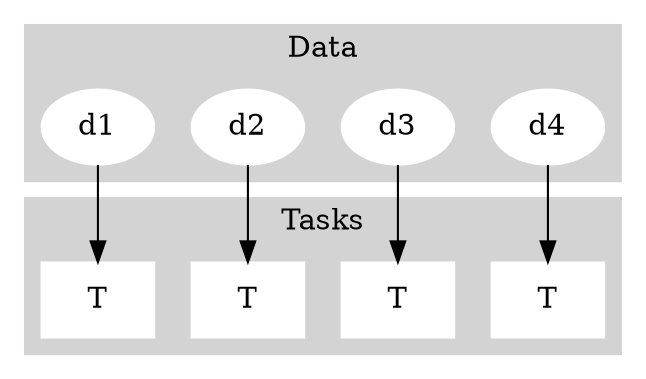 digraph parall_similar_tasks {
    rankdir=TD;

    subgraph cluster_d {
        label="Data";
        style=filled; color=lightgrey;
        node [style=filled, color=white];
        {rank=same; d1, d2, d3, d4;}
    }

    subgraph cluster_t {
        label="Tasks";
        style=filled; color=lightgrey;
        node [style=filled, color=white];
        t1, t2, t3, t4 [shape=box, label="T"];
    }

    d1 -> d2 -> d3 -> d4 [style=invis];

    d1 -> t1;
    d2 -> t2;
    d3 -> t3;
    d4 -> t4;

}
